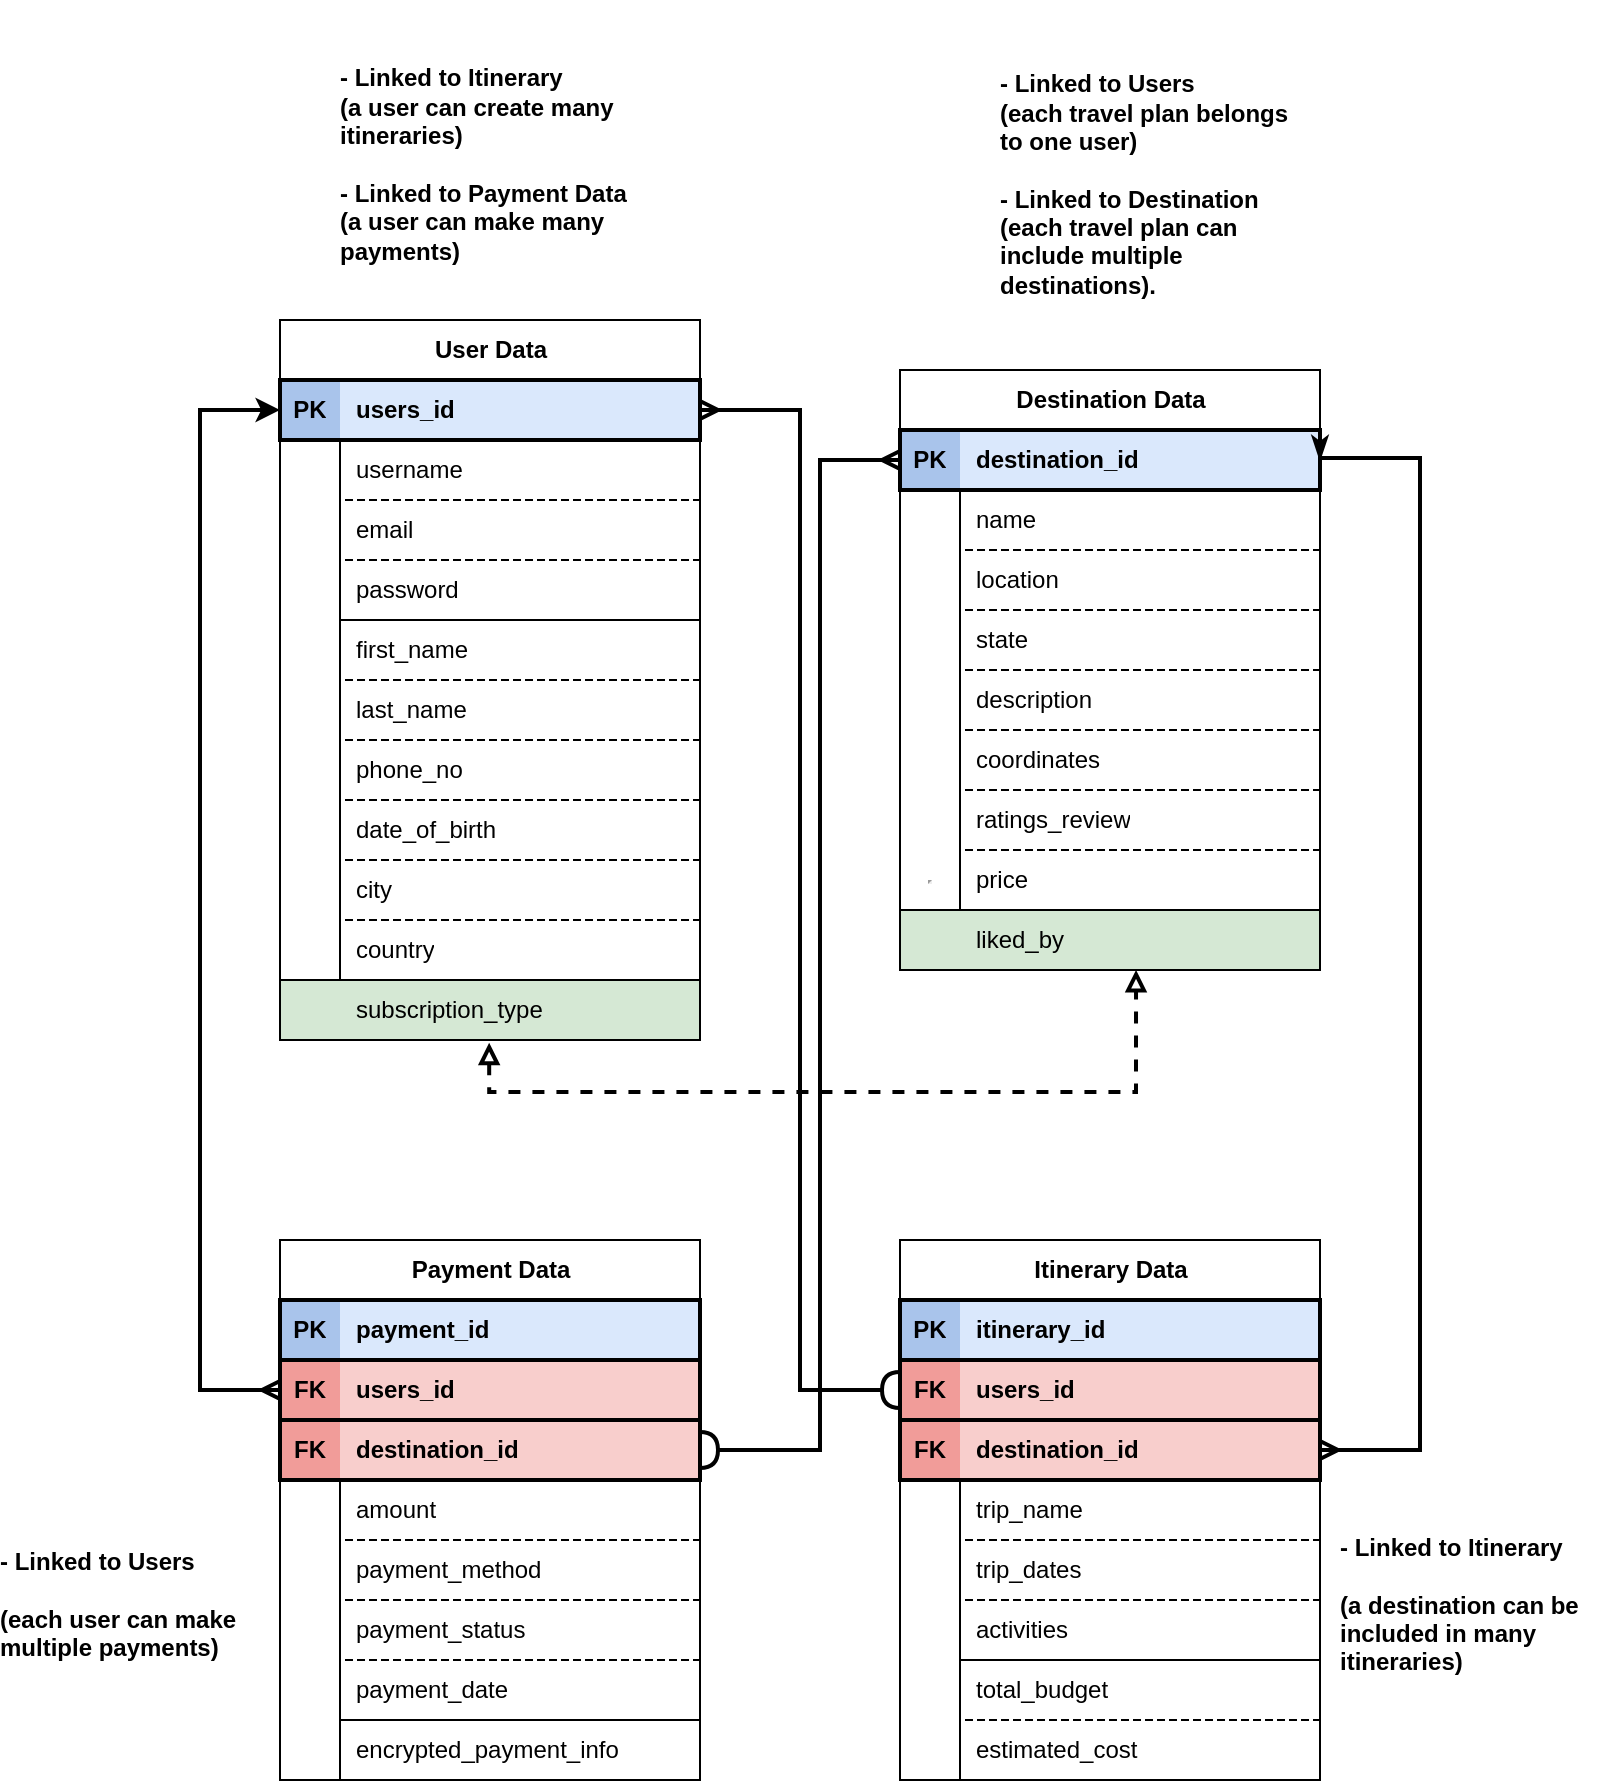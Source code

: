 <mxfile version="24.7.17">
  <diagram id="eVboDeVbvbOf3NUNw_bD" name="Page-1">
    <mxGraphModel dx="2585" dy="1225" grid="1" gridSize="10" guides="1" tooltips="1" connect="1" arrows="1" fold="1" page="1" pageScale="1" pageWidth="850" pageHeight="1100" math="0" shadow="0">
      <root>
        <mxCell id="0" />
        <mxCell id="1" parent="0" />
        <mxCell id="T7HbSHbdoNsgTyJeluN7-26" value="User Data" style="shape=table;startSize=30;container=1;collapsible=1;childLayout=tableLayout;fixedRows=1;rowLines=0;fontStyle=1;align=center;resizeLast=1;html=1;swimlaneFillColor=#FFFFFF;" parent="1" vertex="1">
          <mxGeometry x="-680" y="220" width="210" height="360" as="geometry">
            <mxRectangle x="-710" y="415" width="90" height="30" as="alternateBounds" />
          </mxGeometry>
        </mxCell>
        <mxCell id="T7HbSHbdoNsgTyJeluN7-115" value="" style="shape=tableRow;horizontal=0;startSize=0;swimlaneHead=0;swimlaneBody=0;fillColor=none;collapsible=0;dropTarget=0;points=[[0,0.5],[1,0.5]];portConstraint=eastwest;top=0;left=0;right=0;bottom=0;" parent="T7HbSHbdoNsgTyJeluN7-26" vertex="1">
          <mxGeometry y="30" width="210" height="30" as="geometry" />
        </mxCell>
        <mxCell id="T7HbSHbdoNsgTyJeluN7-116" value="PK" style="shape=partialRectangle;connectable=0;fillColor=#A9C4EB;top=1;left=1;bottom=1;right=0;fontStyle=1;overflow=hidden;whiteSpace=wrap;html=1;strokeColor=#000000;strokeWidth=2;" parent="T7HbSHbdoNsgTyJeluN7-115" vertex="1">
          <mxGeometry width="30" height="30" as="geometry">
            <mxRectangle width="30" height="30" as="alternateBounds" />
          </mxGeometry>
        </mxCell>
        <mxCell id="T7HbSHbdoNsgTyJeluN7-117" value="users_id" style="shape=partialRectangle;connectable=0;fillColor=#dae8fc;top=1;left=0;bottom=1;right=1;align=left;spacingLeft=6;fontStyle=1;overflow=hidden;whiteSpace=wrap;html=1;strokeColor=#000000;strokeWidth=2;" parent="T7HbSHbdoNsgTyJeluN7-115" vertex="1">
          <mxGeometry x="30" width="180" height="30" as="geometry">
            <mxRectangle width="180" height="30" as="alternateBounds" />
          </mxGeometry>
        </mxCell>
        <mxCell id="T7HbSHbdoNsgTyJeluN7-30" value="" style="shape=tableRow;horizontal=0;startSize=0;swimlaneHead=0;swimlaneBody=0;fillColor=none;collapsible=0;dropTarget=0;points=[[0,0.5],[1,0.5]];portConstraint=eastwest;top=0;left=0;right=0;bottom=0;" parent="T7HbSHbdoNsgTyJeluN7-26" vertex="1">
          <mxGeometry y="60" width="210" height="30" as="geometry" />
        </mxCell>
        <mxCell id="T7HbSHbdoNsgTyJeluN7-31" value="" style="shape=partialRectangle;connectable=0;fillColor=none;top=0;left=0;bottom=0;right=0;editable=1;overflow=hidden;whiteSpace=wrap;html=1;" parent="T7HbSHbdoNsgTyJeluN7-30" vertex="1">
          <mxGeometry width="30" height="30" as="geometry">
            <mxRectangle width="30" height="30" as="alternateBounds" />
          </mxGeometry>
        </mxCell>
        <mxCell id="T7HbSHbdoNsgTyJeluN7-32" value="username" style="shape=partialRectangle;connectable=0;fillColor=none;top=0;left=0;bottom=1;right=0;align=left;spacingLeft=6;overflow=hidden;whiteSpace=wrap;html=1;flipH=0;dashed=1;" parent="T7HbSHbdoNsgTyJeluN7-30" vertex="1">
          <mxGeometry x="30" width="180" height="30" as="geometry">
            <mxRectangle width="180" height="30" as="alternateBounds" />
          </mxGeometry>
        </mxCell>
        <mxCell id="T7HbSHbdoNsgTyJeluN7-33" value="" style="shape=tableRow;horizontal=0;startSize=0;swimlaneHead=0;swimlaneBody=0;fillColor=none;collapsible=0;dropTarget=0;points=[[0,0.5],[1,0.5]];portConstraint=eastwest;top=0;left=0;right=0;bottom=0;" parent="T7HbSHbdoNsgTyJeluN7-26" vertex="1">
          <mxGeometry y="90" width="210" height="30" as="geometry" />
        </mxCell>
        <mxCell id="T7HbSHbdoNsgTyJeluN7-34" value="" style="shape=partialRectangle;connectable=0;fillColor=none;top=0;left=0;bottom=0;right=0;editable=1;overflow=hidden;whiteSpace=wrap;html=1;" parent="T7HbSHbdoNsgTyJeluN7-33" vertex="1">
          <mxGeometry width="30" height="30" as="geometry">
            <mxRectangle width="30" height="30" as="alternateBounds" />
          </mxGeometry>
        </mxCell>
        <mxCell id="T7HbSHbdoNsgTyJeluN7-35" value="email" style="shape=partialRectangle;connectable=0;fillColor=none;top=0;left=0;bottom=1;right=0;align=left;spacingLeft=6;overflow=hidden;whiteSpace=wrap;html=1;dashed=1;" parent="T7HbSHbdoNsgTyJeluN7-33" vertex="1">
          <mxGeometry x="30" width="180" height="30" as="geometry">
            <mxRectangle width="180" height="30" as="alternateBounds" />
          </mxGeometry>
        </mxCell>
        <mxCell id="T7HbSHbdoNsgTyJeluN7-36" value="" style="shape=tableRow;horizontal=0;startSize=0;swimlaneHead=0;swimlaneBody=0;fillColor=none;collapsible=0;dropTarget=0;points=[[0,0.5],[1,0.5]];portConstraint=eastwest;top=0;left=0;right=0;bottom=0;" parent="T7HbSHbdoNsgTyJeluN7-26" vertex="1">
          <mxGeometry y="120" width="210" height="30" as="geometry" />
        </mxCell>
        <mxCell id="T7HbSHbdoNsgTyJeluN7-37" value="" style="shape=partialRectangle;connectable=0;fillColor=none;top=0;left=0;bottom=0;right=0;editable=1;overflow=hidden;whiteSpace=wrap;html=1;" parent="T7HbSHbdoNsgTyJeluN7-36" vertex="1">
          <mxGeometry width="30" height="30" as="geometry">
            <mxRectangle width="30" height="30" as="alternateBounds" />
          </mxGeometry>
        </mxCell>
        <mxCell id="T7HbSHbdoNsgTyJeluN7-38" value="password" style="shape=partialRectangle;connectable=0;fillColor=none;top=0;left=0;bottom=1;right=0;align=left;spacingLeft=6;overflow=hidden;whiteSpace=wrap;html=1;" parent="T7HbSHbdoNsgTyJeluN7-36" vertex="1">
          <mxGeometry x="30" width="180" height="30" as="geometry">
            <mxRectangle width="180" height="30" as="alternateBounds" />
          </mxGeometry>
        </mxCell>
        <mxCell id="T7HbSHbdoNsgTyJeluN7-41" value="" style="shape=tableRow;horizontal=0;startSize=0;swimlaneHead=0;swimlaneBody=0;fillColor=none;collapsible=0;dropTarget=0;points=[[0,0.5],[1,0.5]];portConstraint=eastwest;top=0;left=0;right=0;bottom=0;" parent="T7HbSHbdoNsgTyJeluN7-26" vertex="1">
          <mxGeometry y="150" width="210" height="30" as="geometry" />
        </mxCell>
        <mxCell id="T7HbSHbdoNsgTyJeluN7-42" value="" style="shape=partialRectangle;connectable=0;fillColor=none;top=0;left=0;bottom=0;right=0;editable=1;overflow=hidden;whiteSpace=wrap;html=1;" parent="T7HbSHbdoNsgTyJeluN7-41" vertex="1">
          <mxGeometry width="30" height="30" as="geometry">
            <mxRectangle width="30" height="30" as="alternateBounds" />
          </mxGeometry>
        </mxCell>
        <mxCell id="T7HbSHbdoNsgTyJeluN7-43" value="first_name" style="shape=partialRectangle;connectable=0;fillColor=none;top=0;left=0;bottom=1;right=0;align=left;spacingLeft=6;overflow=hidden;whiteSpace=wrap;html=1;flipH=0;dashed=1;" parent="T7HbSHbdoNsgTyJeluN7-41" vertex="1">
          <mxGeometry x="30" width="180" height="30" as="geometry">
            <mxRectangle width="180" height="30" as="alternateBounds" />
          </mxGeometry>
        </mxCell>
        <mxCell id="T7HbSHbdoNsgTyJeluN7-166" style="shape=tableRow;horizontal=0;startSize=0;swimlaneHead=0;swimlaneBody=0;fillColor=none;collapsible=0;dropTarget=0;points=[[0,0.5],[1,0.5]];portConstraint=eastwest;top=0;left=0;right=0;bottom=0;" parent="T7HbSHbdoNsgTyJeluN7-26" vertex="1">
          <mxGeometry y="180" width="210" height="30" as="geometry" />
        </mxCell>
        <mxCell id="T7HbSHbdoNsgTyJeluN7-167" style="shape=partialRectangle;connectable=0;fillColor=none;top=0;left=0;bottom=0;right=0;editable=1;overflow=hidden;whiteSpace=wrap;html=1;" parent="T7HbSHbdoNsgTyJeluN7-166" vertex="1">
          <mxGeometry width="30" height="30" as="geometry">
            <mxRectangle width="30" height="30" as="alternateBounds" />
          </mxGeometry>
        </mxCell>
        <mxCell id="T7HbSHbdoNsgTyJeluN7-168" value="last_name" style="shape=partialRectangle;connectable=0;fillColor=none;top=0;left=0;bottom=1;right=0;align=left;spacingLeft=6;overflow=hidden;whiteSpace=wrap;html=1;dashed=1;" parent="T7HbSHbdoNsgTyJeluN7-166" vertex="1">
          <mxGeometry x="30" width="180" height="30" as="geometry">
            <mxRectangle width="180" height="30" as="alternateBounds" />
          </mxGeometry>
        </mxCell>
        <mxCell id="T7HbSHbdoNsgTyJeluN7-44" value="" style="shape=tableRow;horizontal=0;startSize=0;swimlaneHead=0;swimlaneBody=0;fillColor=none;collapsible=0;dropTarget=0;points=[[0,0.5],[1,0.5]];portConstraint=eastwest;top=0;left=0;right=0;bottom=0;" parent="T7HbSHbdoNsgTyJeluN7-26" vertex="1">
          <mxGeometry y="210" width="210" height="30" as="geometry" />
        </mxCell>
        <mxCell id="T7HbSHbdoNsgTyJeluN7-45" value="" style="shape=partialRectangle;connectable=0;fillColor=none;top=0;left=0;bottom=0;right=0;editable=1;overflow=hidden;whiteSpace=wrap;html=1;" parent="T7HbSHbdoNsgTyJeluN7-44" vertex="1">
          <mxGeometry width="30" height="30" as="geometry">
            <mxRectangle width="30" height="30" as="alternateBounds" />
          </mxGeometry>
        </mxCell>
        <mxCell id="T7HbSHbdoNsgTyJeluN7-46" value="phone_no" style="shape=partialRectangle;connectable=0;fillColor=none;top=0;left=0;bottom=1;right=0;align=left;spacingLeft=6;overflow=hidden;whiteSpace=wrap;html=1;dashed=1;" parent="T7HbSHbdoNsgTyJeluN7-44" vertex="1">
          <mxGeometry x="30" width="180" height="30" as="geometry">
            <mxRectangle width="180" height="30" as="alternateBounds" />
          </mxGeometry>
        </mxCell>
        <mxCell id="T7HbSHbdoNsgTyJeluN7-47" value="" style="shape=tableRow;horizontal=0;startSize=0;swimlaneHead=0;swimlaneBody=0;fillColor=none;collapsible=0;dropTarget=0;points=[[0,0.5],[1,0.5]];portConstraint=eastwest;top=0;left=0;right=0;bottom=0;" parent="T7HbSHbdoNsgTyJeluN7-26" vertex="1">
          <mxGeometry y="240" width="210" height="30" as="geometry" />
        </mxCell>
        <mxCell id="T7HbSHbdoNsgTyJeluN7-48" value="" style="shape=partialRectangle;connectable=0;fillColor=none;top=0;left=0;bottom=0;right=0;editable=1;overflow=hidden;whiteSpace=wrap;html=1;" parent="T7HbSHbdoNsgTyJeluN7-47" vertex="1">
          <mxGeometry width="30" height="30" as="geometry">
            <mxRectangle width="30" height="30" as="alternateBounds" />
          </mxGeometry>
        </mxCell>
        <mxCell id="T7HbSHbdoNsgTyJeluN7-49" value="date_of_birth" style="shape=partialRectangle;connectable=0;fillColor=none;top=0;left=0;bottom=1;right=0;align=left;spacingLeft=6;overflow=hidden;whiteSpace=wrap;html=1;dashed=1;" parent="T7HbSHbdoNsgTyJeluN7-47" vertex="1">
          <mxGeometry x="30" width="180" height="30" as="geometry">
            <mxRectangle width="180" height="30" as="alternateBounds" />
          </mxGeometry>
        </mxCell>
        <mxCell id="T7HbSHbdoNsgTyJeluN7-50" value="" style="shape=tableRow;horizontal=0;startSize=0;swimlaneHead=0;swimlaneBody=0;fillColor=none;collapsible=0;dropTarget=0;points=[[0,0.5],[1,0.5]];portConstraint=eastwest;top=0;left=0;right=0;bottom=0;" parent="T7HbSHbdoNsgTyJeluN7-26" vertex="1">
          <mxGeometry y="270" width="210" height="30" as="geometry" />
        </mxCell>
        <mxCell id="T7HbSHbdoNsgTyJeluN7-51" value="" style="shape=partialRectangle;connectable=0;fillColor=none;top=0;left=0;bottom=0;right=0;editable=1;overflow=hidden;whiteSpace=wrap;html=1;" parent="T7HbSHbdoNsgTyJeluN7-50" vertex="1">
          <mxGeometry width="30" height="30" as="geometry">
            <mxRectangle width="30" height="30" as="alternateBounds" />
          </mxGeometry>
        </mxCell>
        <mxCell id="T7HbSHbdoNsgTyJeluN7-52" value="city" style="shape=partialRectangle;connectable=0;fillColor=none;top=0;left=0;bottom=1;right=0;align=left;spacingLeft=6;overflow=hidden;whiteSpace=wrap;html=1;dashed=1;" parent="T7HbSHbdoNsgTyJeluN7-50" vertex="1">
          <mxGeometry x="30" width="180" height="30" as="geometry">
            <mxRectangle width="180" height="30" as="alternateBounds" />
          </mxGeometry>
        </mxCell>
        <mxCell id="T7HbSHbdoNsgTyJeluN7-81" value="" style="shape=tableRow;horizontal=0;startSize=0;swimlaneHead=0;swimlaneBody=0;fillColor=none;collapsible=0;dropTarget=0;points=[[0,0.5],[1,0.5]];portConstraint=eastwest;top=0;left=0;right=0;bottom=0;" parent="T7HbSHbdoNsgTyJeluN7-26" vertex="1">
          <mxGeometry y="300" width="210" height="30" as="geometry" />
        </mxCell>
        <mxCell id="T7HbSHbdoNsgTyJeluN7-82" value="" style="shape=partialRectangle;connectable=0;fillColor=none;top=0;left=0;bottom=0;right=0;editable=1;overflow=hidden;whiteSpace=wrap;html=1;" parent="T7HbSHbdoNsgTyJeluN7-81" vertex="1">
          <mxGeometry width="30" height="30" as="geometry">
            <mxRectangle width="30" height="30" as="alternateBounds" />
          </mxGeometry>
        </mxCell>
        <mxCell id="T7HbSHbdoNsgTyJeluN7-83" value="country" style="shape=partialRectangle;connectable=0;fillColor=none;top=0;left=0;bottom=1;right=0;align=left;spacingLeft=6;overflow=hidden;whiteSpace=wrap;html=1;" parent="T7HbSHbdoNsgTyJeluN7-81" vertex="1">
          <mxGeometry x="30" width="180" height="30" as="geometry">
            <mxRectangle width="180" height="30" as="alternateBounds" />
          </mxGeometry>
        </mxCell>
        <mxCell id="T7HbSHbdoNsgTyJeluN7-154" value="" style="shape=tableRow;horizontal=0;startSize=0;swimlaneHead=0;swimlaneBody=0;fillColor=none;collapsible=0;dropTarget=0;points=[[0,0.5],[1,0.5]];portConstraint=eastwest;top=0;left=0;right=0;bottom=0;" parent="T7HbSHbdoNsgTyJeluN7-26" vertex="1">
          <mxGeometry y="330" width="210" height="30" as="geometry" />
        </mxCell>
        <mxCell id="T7HbSHbdoNsgTyJeluN7-155" value="" style="shape=partialRectangle;connectable=0;fillColor=#d5e8d4;top=1;left=1;bottom=1;right=0;editable=1;overflow=hidden;whiteSpace=wrap;html=1;strokeColor=#000000;" parent="T7HbSHbdoNsgTyJeluN7-154" vertex="1">
          <mxGeometry width="30" height="30" as="geometry">
            <mxRectangle width="30" height="30" as="alternateBounds" />
          </mxGeometry>
        </mxCell>
        <mxCell id="T7HbSHbdoNsgTyJeluN7-156" value="subscription_type" style="shape=partialRectangle;connectable=0;fillColor=#d5e8d4;top=1;left=0;bottom=1;right=1;align=left;spacingLeft=6;overflow=hidden;whiteSpace=wrap;html=1;strokeColor=#000000;" parent="T7HbSHbdoNsgTyJeluN7-154" vertex="1">
          <mxGeometry x="30" width="180" height="30" as="geometry">
            <mxRectangle width="180" height="30" as="alternateBounds" />
          </mxGeometry>
        </mxCell>
        <mxCell id="T7HbSHbdoNsgTyJeluN7-84" value="Destination Data" style="shape=table;startSize=30;container=1;collapsible=1;childLayout=tableLayout;fixedRows=1;rowLines=0;fontStyle=1;align=center;resizeLast=1;html=1;resizeWidth=0;resizeHeight=0;swimlaneLine=1;" parent="1" vertex="1">
          <mxGeometry x="-370" y="245" width="210" height="300" as="geometry">
            <mxRectangle x="-320" y="90" width="130" height="30" as="alternateBounds" />
          </mxGeometry>
        </mxCell>
        <mxCell id="T7HbSHbdoNsgTyJeluN7-85" value="" style="shape=tableRow;horizontal=0;startSize=0;swimlaneHead=0;swimlaneBody=0;fillColor=#dae8fc;collapsible=0;dropTarget=0;points=[[0,0.5],[1,0.5]];portConstraint=eastwest;top=0;left=0;right=0;bottom=0;strokeColor=#000000;strokeWidth=1;" parent="T7HbSHbdoNsgTyJeluN7-84" vertex="1">
          <mxGeometry y="30" width="210" height="30" as="geometry" />
        </mxCell>
        <mxCell id="T7HbSHbdoNsgTyJeluN7-86" value="PK" style="shape=partialRectangle;connectable=0;fillColor=#A9C4EB;top=1;left=1;bottom=1;right=0;fontStyle=1;overflow=hidden;whiteSpace=wrap;html=1;strokeColor=#000000;strokeWidth=2;" parent="T7HbSHbdoNsgTyJeluN7-85" vertex="1">
          <mxGeometry width="30" height="30" as="geometry">
            <mxRectangle width="30" height="30" as="alternateBounds" />
          </mxGeometry>
        </mxCell>
        <mxCell id="T7HbSHbdoNsgTyJeluN7-87" value="destination_id" style="shape=partialRectangle;connectable=0;fillColor=#dae8fc;top=1;left=0;bottom=1;right=1;align=left;spacingLeft=6;fontStyle=1;overflow=hidden;whiteSpace=wrap;html=1;strokeColor=#000000;strokeWidth=2;" parent="T7HbSHbdoNsgTyJeluN7-85" vertex="1">
          <mxGeometry x="30" width="180" height="30" as="geometry">
            <mxRectangle width="180" height="30" as="alternateBounds" />
          </mxGeometry>
        </mxCell>
        <mxCell id="T7HbSHbdoNsgTyJeluN7-91" value="" style="shape=tableRow;horizontal=0;startSize=0;swimlaneHead=0;swimlaneBody=0;fillColor=none;collapsible=0;dropTarget=0;points=[[0,0.5],[1,0.5]];portConstraint=eastwest;top=0;left=0;right=0;bottom=0;" parent="T7HbSHbdoNsgTyJeluN7-84" vertex="1">
          <mxGeometry y="60" width="210" height="30" as="geometry" />
        </mxCell>
        <mxCell id="T7HbSHbdoNsgTyJeluN7-92" value="" style="shape=partialRectangle;connectable=0;fillColor=none;top=0;left=0;bottom=0;right=0;editable=1;overflow=hidden;whiteSpace=wrap;html=1;" parent="T7HbSHbdoNsgTyJeluN7-91" vertex="1">
          <mxGeometry width="30" height="30" as="geometry">
            <mxRectangle width="30" height="30" as="alternateBounds" />
          </mxGeometry>
        </mxCell>
        <mxCell id="T7HbSHbdoNsgTyJeluN7-93" value="name" style="shape=partialRectangle;connectable=0;fillColor=none;top=0;left=0;bottom=1;right=0;align=left;spacingLeft=6;overflow=hidden;whiteSpace=wrap;html=1;dashed=1;" parent="T7HbSHbdoNsgTyJeluN7-91" vertex="1">
          <mxGeometry x="30" width="180" height="30" as="geometry">
            <mxRectangle width="180" height="30" as="alternateBounds" />
          </mxGeometry>
        </mxCell>
        <mxCell id="T7HbSHbdoNsgTyJeluN7-94" value="" style="shape=tableRow;horizontal=0;startSize=0;swimlaneHead=0;swimlaneBody=0;fillColor=none;collapsible=0;dropTarget=0;points=[[0,0.5],[1,0.5]];portConstraint=eastwest;top=0;left=0;right=0;bottom=0;" parent="T7HbSHbdoNsgTyJeluN7-84" vertex="1">
          <mxGeometry y="90" width="210" height="30" as="geometry" />
        </mxCell>
        <mxCell id="T7HbSHbdoNsgTyJeluN7-95" value="" style="shape=partialRectangle;connectable=0;fillColor=none;top=0;left=0;bottom=0;right=0;editable=1;overflow=hidden;whiteSpace=wrap;html=1;" parent="T7HbSHbdoNsgTyJeluN7-94" vertex="1">
          <mxGeometry width="30" height="30" as="geometry">
            <mxRectangle width="30" height="30" as="alternateBounds" />
          </mxGeometry>
        </mxCell>
        <mxCell id="T7HbSHbdoNsgTyJeluN7-96" value="location" style="shape=partialRectangle;connectable=0;fillColor=none;top=0;left=0;bottom=1;right=0;align=left;spacingLeft=6;overflow=hidden;whiteSpace=wrap;html=1;dashed=1;" parent="T7HbSHbdoNsgTyJeluN7-94" vertex="1">
          <mxGeometry x="30" width="180" height="30" as="geometry">
            <mxRectangle width="180" height="30" as="alternateBounds" />
          </mxGeometry>
        </mxCell>
        <mxCell id="T7HbSHbdoNsgTyJeluN7-97" value="" style="shape=tableRow;horizontal=0;startSize=0;swimlaneHead=0;swimlaneBody=0;fillColor=none;collapsible=0;dropTarget=0;points=[[0,0.5],[1,0.5]];portConstraint=eastwest;top=0;left=0;right=0;bottom=0;" parent="T7HbSHbdoNsgTyJeluN7-84" vertex="1">
          <mxGeometry y="120" width="210" height="30" as="geometry" />
        </mxCell>
        <mxCell id="T7HbSHbdoNsgTyJeluN7-98" value="" style="shape=partialRectangle;connectable=0;fillColor=none;top=0;left=0;bottom=0;right=0;editable=1;overflow=hidden;whiteSpace=wrap;html=1;" parent="T7HbSHbdoNsgTyJeluN7-97" vertex="1">
          <mxGeometry width="30" height="30" as="geometry">
            <mxRectangle width="30" height="30" as="alternateBounds" />
          </mxGeometry>
        </mxCell>
        <mxCell id="T7HbSHbdoNsgTyJeluN7-99" value="state&amp;nbsp;" style="shape=partialRectangle;connectable=0;fillColor=none;top=0;left=0;bottom=1;right=0;align=left;spacingLeft=6;overflow=hidden;whiteSpace=wrap;html=1;flipH=0;dashed=1;" parent="T7HbSHbdoNsgTyJeluN7-97" vertex="1">
          <mxGeometry x="30" width="180" height="30" as="geometry">
            <mxRectangle width="180" height="30" as="alternateBounds" />
          </mxGeometry>
        </mxCell>
        <mxCell id="T7HbSHbdoNsgTyJeluN7-100" value="" style="shape=tableRow;horizontal=0;startSize=0;swimlaneHead=0;swimlaneBody=0;fillColor=none;collapsible=0;dropTarget=0;points=[[0,0.5],[1,0.5]];portConstraint=eastwest;top=0;left=0;right=0;bottom=0;" parent="T7HbSHbdoNsgTyJeluN7-84" vertex="1">
          <mxGeometry y="150" width="210" height="30" as="geometry" />
        </mxCell>
        <mxCell id="T7HbSHbdoNsgTyJeluN7-101" value="" style="shape=partialRectangle;connectable=0;fillColor=none;top=0;left=0;bottom=0;right=0;editable=1;overflow=hidden;whiteSpace=wrap;html=1;" parent="T7HbSHbdoNsgTyJeluN7-100" vertex="1">
          <mxGeometry width="30" height="30" as="geometry">
            <mxRectangle width="30" height="30" as="alternateBounds" />
          </mxGeometry>
        </mxCell>
        <mxCell id="T7HbSHbdoNsgTyJeluN7-102" value="description" style="shape=partialRectangle;connectable=0;fillColor=none;top=0;left=0;bottom=1;right=0;align=left;spacingLeft=6;overflow=hidden;whiteSpace=wrap;html=1;dashed=1;" parent="T7HbSHbdoNsgTyJeluN7-100" vertex="1">
          <mxGeometry x="30" width="180" height="30" as="geometry">
            <mxRectangle width="180" height="30" as="alternateBounds" />
          </mxGeometry>
        </mxCell>
        <mxCell id="T7HbSHbdoNsgTyJeluN7-103" value="" style="shape=tableRow;horizontal=0;startSize=0;swimlaneHead=0;swimlaneBody=0;fillColor=none;collapsible=0;dropTarget=0;points=[[0,0.5],[1,0.5]];portConstraint=eastwest;top=0;left=0;right=0;bottom=0;" parent="T7HbSHbdoNsgTyJeluN7-84" vertex="1">
          <mxGeometry y="180" width="210" height="30" as="geometry" />
        </mxCell>
        <mxCell id="T7HbSHbdoNsgTyJeluN7-104" value="" style="shape=partialRectangle;connectable=0;fillColor=none;top=0;left=0;bottom=0;right=0;editable=1;overflow=hidden;whiteSpace=wrap;html=1;" parent="T7HbSHbdoNsgTyJeluN7-103" vertex="1">
          <mxGeometry width="30" height="30" as="geometry">
            <mxRectangle width="30" height="30" as="alternateBounds" />
          </mxGeometry>
        </mxCell>
        <mxCell id="T7HbSHbdoNsgTyJeluN7-105" value="coordinates" style="shape=partialRectangle;connectable=0;fillColor=none;top=0;left=0;bottom=1;right=0;align=left;spacingLeft=6;overflow=hidden;whiteSpace=wrap;html=1;dashed=1;" parent="T7HbSHbdoNsgTyJeluN7-103" vertex="1">
          <mxGeometry x="30" width="180" height="30" as="geometry">
            <mxRectangle width="180" height="30" as="alternateBounds" />
          </mxGeometry>
        </mxCell>
        <mxCell id="T7HbSHbdoNsgTyJeluN7-106" value="" style="shape=tableRow;horizontal=0;startSize=0;swimlaneHead=0;swimlaneBody=0;fillColor=none;collapsible=0;dropTarget=0;points=[[0,0.5],[1,0.5]];portConstraint=eastwest;top=0;left=0;right=0;bottom=0;" parent="T7HbSHbdoNsgTyJeluN7-84" vertex="1">
          <mxGeometry y="210" width="210" height="30" as="geometry" />
        </mxCell>
        <mxCell id="T7HbSHbdoNsgTyJeluN7-107" value="" style="shape=partialRectangle;connectable=0;fillColor=none;top=0;left=0;bottom=0;right=0;editable=1;overflow=hidden;whiteSpace=wrap;html=1;" parent="T7HbSHbdoNsgTyJeluN7-106" vertex="1">
          <mxGeometry width="30" height="30" as="geometry">
            <mxRectangle width="30" height="30" as="alternateBounds" />
          </mxGeometry>
        </mxCell>
        <mxCell id="T7HbSHbdoNsgTyJeluN7-108" value="ratings_review" style="shape=partialRectangle;connectable=0;fillColor=none;top=0;left=0;bottom=1;right=0;align=left;spacingLeft=6;overflow=hidden;whiteSpace=wrap;html=1;dashed=1;" parent="T7HbSHbdoNsgTyJeluN7-106" vertex="1">
          <mxGeometry x="30" width="180" height="30" as="geometry">
            <mxRectangle width="180" height="30" as="alternateBounds" />
          </mxGeometry>
        </mxCell>
        <mxCell id="T7HbSHbdoNsgTyJeluN7-172" style="shape=tableRow;horizontal=0;startSize=0;swimlaneHead=0;swimlaneBody=0;fillColor=none;collapsible=0;dropTarget=0;points=[[0,0.5],[1,0.5]];portConstraint=eastwest;top=0;left=0;right=0;bottom=0;" parent="T7HbSHbdoNsgTyJeluN7-84" vertex="1">
          <mxGeometry y="240" width="210" height="30" as="geometry" />
        </mxCell>
        <mxCell id="T7HbSHbdoNsgTyJeluN7-173" value="&lt;hr&gt;" style="shape=partialRectangle;connectable=0;fillColor=none;top=0;left=0;bottom=0;right=0;editable=1;overflow=hidden;whiteSpace=wrap;html=1;dashed=1;" parent="T7HbSHbdoNsgTyJeluN7-172" vertex="1">
          <mxGeometry width="30" height="30" as="geometry">
            <mxRectangle width="30" height="30" as="alternateBounds" />
          </mxGeometry>
        </mxCell>
        <mxCell id="T7HbSHbdoNsgTyJeluN7-174" value="price" style="shape=partialRectangle;connectable=0;fillColor=none;top=0;left=0;bottom=1;right=0;align=left;spacingLeft=6;overflow=hidden;whiteSpace=wrap;html=1;" parent="T7HbSHbdoNsgTyJeluN7-172" vertex="1">
          <mxGeometry x="30" width="180" height="30" as="geometry">
            <mxRectangle width="180" height="30" as="alternateBounds" />
          </mxGeometry>
        </mxCell>
        <mxCell id="T7HbSHbdoNsgTyJeluN7-109" value="" style="shape=tableRow;horizontal=0;startSize=0;swimlaneHead=0;swimlaneBody=0;fillColor=none;collapsible=0;dropTarget=0;points=[[0,0.5],[1,0.5]];portConstraint=eastwest;top=0;left=0;right=0;bottom=0;" parent="T7HbSHbdoNsgTyJeluN7-84" vertex="1">
          <mxGeometry y="270" width="210" height="30" as="geometry" />
        </mxCell>
        <mxCell id="T7HbSHbdoNsgTyJeluN7-110" value="" style="shape=partialRectangle;connectable=0;fillColor=#d5e8d4;top=1;left=1;bottom=1;right=0;editable=1;overflow=hidden;whiteSpace=wrap;html=1;strokeColor=#000000;" parent="T7HbSHbdoNsgTyJeluN7-109" vertex="1">
          <mxGeometry width="30" height="30" as="geometry">
            <mxRectangle width="30" height="30" as="alternateBounds" />
          </mxGeometry>
        </mxCell>
        <mxCell id="T7HbSHbdoNsgTyJeluN7-111" value="liked_by" style="shape=partialRectangle;connectable=0;fillColor=#d5e8d4;top=1;left=0;bottom=1;right=1;align=left;spacingLeft=6;overflow=hidden;whiteSpace=wrap;html=1;shadow=0;strokeColor=#000000;" parent="T7HbSHbdoNsgTyJeluN7-109" vertex="1">
          <mxGeometry x="30" width="180" height="30" as="geometry">
            <mxRectangle width="180" height="30" as="alternateBounds" />
          </mxGeometry>
        </mxCell>
        <mxCell id="T7HbSHbdoNsgTyJeluN7-175" value="Payment Data" style="shape=table;startSize=30;container=1;collapsible=1;childLayout=tableLayout;fixedRows=1;rowLines=0;fontStyle=1;align=center;resizeLast=1;html=1;" parent="1" vertex="1">
          <mxGeometry x="-680" y="680" width="210" height="270" as="geometry">
            <mxRectangle x="-770" y="340" width="120" height="30" as="alternateBounds" />
          </mxGeometry>
        </mxCell>
        <mxCell id="T7HbSHbdoNsgTyJeluN7-176" value="" style="shape=tableRow;horizontal=0;startSize=0;swimlaneHead=0;swimlaneBody=0;fillColor=none;collapsible=0;dropTarget=0;points=[[0,0.5],[1,0.5]];portConstraint=eastwest;top=0;left=0;right=0;bottom=0;swimlaneLine=0;" parent="T7HbSHbdoNsgTyJeluN7-175" vertex="1">
          <mxGeometry y="30" width="210" height="30" as="geometry" />
        </mxCell>
        <mxCell id="T7HbSHbdoNsgTyJeluN7-177" value="PK" style="shape=partialRectangle;connectable=0;fillColor=#A9C4EB;top=1;left=1;bottom=1;right=0;fontStyle=1;overflow=hidden;whiteSpace=wrap;html=1;strokeColor=#000000;gradientDirection=radial;strokeWidth=2;" parent="T7HbSHbdoNsgTyJeluN7-176" vertex="1">
          <mxGeometry width="30" height="30" as="geometry">
            <mxRectangle width="30" height="30" as="alternateBounds" />
          </mxGeometry>
        </mxCell>
        <mxCell id="T7HbSHbdoNsgTyJeluN7-178" value="payment_id" style="shape=partialRectangle;connectable=0;fillColor=#dae8fc;top=1;left=0;bottom=1;right=1;align=left;spacingLeft=6;fontStyle=1;overflow=hidden;whiteSpace=wrap;html=1;strokeWidth=2;strokeColor=#000000;" parent="T7HbSHbdoNsgTyJeluN7-176" vertex="1">
          <mxGeometry x="30" width="180" height="30" as="geometry">
            <mxRectangle width="180" height="30" as="alternateBounds" />
          </mxGeometry>
        </mxCell>
        <mxCell id="T7HbSHbdoNsgTyJeluN7-218" style="shape=tableRow;horizontal=0;startSize=0;swimlaneHead=0;swimlaneBody=0;fillColor=none;collapsible=0;dropTarget=0;points=[[0,0.5],[1,0.5]];portConstraint=eastwest;top=0;left=0;right=0;bottom=1;" parent="T7HbSHbdoNsgTyJeluN7-175" vertex="1">
          <mxGeometry y="60" width="210" height="30" as="geometry" />
        </mxCell>
        <mxCell id="T7HbSHbdoNsgTyJeluN7-219" value="FK" style="shape=partialRectangle;connectable=0;fillColor=#F19C99;top=1;left=1;bottom=1;right=0;fontStyle=1;overflow=hidden;whiteSpace=wrap;html=1;strokeColor=#000000;strokeWidth=2;" parent="T7HbSHbdoNsgTyJeluN7-218" vertex="1">
          <mxGeometry width="30" height="30" as="geometry">
            <mxRectangle width="30" height="30" as="alternateBounds" />
          </mxGeometry>
        </mxCell>
        <mxCell id="T7HbSHbdoNsgTyJeluN7-220" value="users_id" style="shape=partialRectangle;connectable=0;fillColor=#f8cecc;top=1;left=0;bottom=1;right=1;align=left;spacingLeft=6;fontStyle=1;overflow=hidden;whiteSpace=wrap;html=1;strokeColor=#000000;strokeWidth=2;" parent="T7HbSHbdoNsgTyJeluN7-218" vertex="1">
          <mxGeometry x="30" width="180" height="30" as="geometry">
            <mxRectangle width="180" height="30" as="alternateBounds" />
          </mxGeometry>
        </mxCell>
        <mxCell id="T7HbSHbdoNsgTyJeluN7-215" style="shape=tableRow;horizontal=0;startSize=0;swimlaneHead=0;swimlaneBody=0;fillColor=none;collapsible=0;dropTarget=0;points=[[0,0.5],[1,0.5]];portConstraint=eastwest;top=0;left=0;right=0;bottom=1;" parent="T7HbSHbdoNsgTyJeluN7-175" vertex="1">
          <mxGeometry y="90" width="210" height="30" as="geometry" />
        </mxCell>
        <mxCell id="T7HbSHbdoNsgTyJeluN7-216" value="FK" style="shape=partialRectangle;connectable=0;fillColor=#F19C99;top=1;left=1;bottom=1;right=0;fontStyle=1;overflow=hidden;whiteSpace=wrap;html=1;strokeColor=#000000;strokeWidth=2;" parent="T7HbSHbdoNsgTyJeluN7-215" vertex="1">
          <mxGeometry width="30" height="30" as="geometry">
            <mxRectangle width="30" height="30" as="alternateBounds" />
          </mxGeometry>
        </mxCell>
        <mxCell id="T7HbSHbdoNsgTyJeluN7-217" value="destination_id" style="shape=partialRectangle;connectable=0;fillColor=#f8cecc;top=1;left=0;bottom=1;right=1;align=left;spacingLeft=6;fontStyle=1;overflow=hidden;whiteSpace=wrap;html=1;strokeColor=#000000;strokeWidth=2;" parent="T7HbSHbdoNsgTyJeluN7-215" vertex="1">
          <mxGeometry x="30" width="180" height="30" as="geometry">
            <mxRectangle width="180" height="30" as="alternateBounds" />
          </mxGeometry>
        </mxCell>
        <mxCell id="T7HbSHbdoNsgTyJeluN7-179" value="" style="shape=tableRow;horizontal=0;startSize=0;swimlaneHead=0;swimlaneBody=0;fillColor=none;collapsible=0;dropTarget=0;points=[[0,0.5],[1,0.5]];portConstraint=eastwest;top=0;left=0;right=0;bottom=0;" parent="T7HbSHbdoNsgTyJeluN7-175" vertex="1">
          <mxGeometry y="120" width="210" height="30" as="geometry" />
        </mxCell>
        <mxCell id="T7HbSHbdoNsgTyJeluN7-180" value="" style="shape=partialRectangle;connectable=0;fillColor=none;top=0;left=0;bottom=0;right=0;editable=1;overflow=hidden;whiteSpace=wrap;html=1;" parent="T7HbSHbdoNsgTyJeluN7-179" vertex="1">
          <mxGeometry width="30" height="30" as="geometry">
            <mxRectangle width="30" height="30" as="alternateBounds" />
          </mxGeometry>
        </mxCell>
        <mxCell id="T7HbSHbdoNsgTyJeluN7-181" value="amount" style="shape=partialRectangle;connectable=0;fillColor=none;top=0;left=0;bottom=1;right=0;align=left;spacingLeft=6;overflow=hidden;whiteSpace=wrap;html=1;flipH=0;dashed=1;" parent="T7HbSHbdoNsgTyJeluN7-179" vertex="1">
          <mxGeometry x="30" width="180" height="30" as="geometry">
            <mxRectangle width="180" height="30" as="alternateBounds" />
          </mxGeometry>
        </mxCell>
        <mxCell id="T7HbSHbdoNsgTyJeluN7-182" value="" style="shape=tableRow;horizontal=0;startSize=0;swimlaneHead=0;swimlaneBody=0;fillColor=none;collapsible=0;dropTarget=0;points=[[0,0.5],[1,0.5]];portConstraint=eastwest;top=0;left=0;right=0;bottom=0;" parent="T7HbSHbdoNsgTyJeluN7-175" vertex="1">
          <mxGeometry y="150" width="210" height="30" as="geometry" />
        </mxCell>
        <mxCell id="T7HbSHbdoNsgTyJeluN7-183" value="" style="shape=partialRectangle;connectable=0;fillColor=none;top=0;left=0;bottom=0;right=0;editable=1;overflow=hidden;whiteSpace=wrap;html=1;" parent="T7HbSHbdoNsgTyJeluN7-182" vertex="1">
          <mxGeometry width="30" height="30" as="geometry">
            <mxRectangle width="30" height="30" as="alternateBounds" />
          </mxGeometry>
        </mxCell>
        <mxCell id="T7HbSHbdoNsgTyJeluN7-184" value="payment_method" style="shape=partialRectangle;connectable=0;fillColor=none;top=0;left=0;bottom=1;right=0;align=left;spacingLeft=6;overflow=hidden;whiteSpace=wrap;html=1;dashed=1;" parent="T7HbSHbdoNsgTyJeluN7-182" vertex="1">
          <mxGeometry x="30" width="180" height="30" as="geometry">
            <mxRectangle width="180" height="30" as="alternateBounds" />
          </mxGeometry>
        </mxCell>
        <mxCell id="T7HbSHbdoNsgTyJeluN7-185" value="" style="shape=tableRow;horizontal=0;startSize=0;swimlaneHead=0;swimlaneBody=0;fillColor=none;collapsible=0;dropTarget=0;points=[[0,0.5],[1,0.5]];portConstraint=eastwest;top=0;left=0;right=0;bottom=0;" parent="T7HbSHbdoNsgTyJeluN7-175" vertex="1">
          <mxGeometry y="180" width="210" height="30" as="geometry" />
        </mxCell>
        <mxCell id="T7HbSHbdoNsgTyJeluN7-186" value="" style="shape=partialRectangle;connectable=0;fillColor=none;top=0;left=0;bottom=0;right=0;editable=1;overflow=hidden;whiteSpace=wrap;html=1;" parent="T7HbSHbdoNsgTyJeluN7-185" vertex="1">
          <mxGeometry width="30" height="30" as="geometry">
            <mxRectangle width="30" height="30" as="alternateBounds" />
          </mxGeometry>
        </mxCell>
        <mxCell id="T7HbSHbdoNsgTyJeluN7-187" value="payment_status" style="shape=partialRectangle;connectable=0;fillColor=none;top=0;left=0;bottom=1;right=0;align=left;spacingLeft=6;overflow=hidden;whiteSpace=wrap;html=1;dashed=1;" parent="T7HbSHbdoNsgTyJeluN7-185" vertex="1">
          <mxGeometry x="30" width="180" height="30" as="geometry">
            <mxRectangle width="180" height="30" as="alternateBounds" />
          </mxGeometry>
        </mxCell>
        <mxCell id="T7HbSHbdoNsgTyJeluN7-188" value="" style="shape=tableRow;horizontal=0;startSize=0;swimlaneHead=0;swimlaneBody=0;fillColor=none;collapsible=0;dropTarget=0;points=[[0,0.5],[1,0.5]];portConstraint=eastwest;top=0;left=0;right=0;bottom=0;" parent="T7HbSHbdoNsgTyJeluN7-175" vertex="1">
          <mxGeometry y="210" width="210" height="30" as="geometry" />
        </mxCell>
        <mxCell id="T7HbSHbdoNsgTyJeluN7-189" value="" style="shape=partialRectangle;connectable=0;fillColor=none;top=0;left=0;bottom=0;right=0;editable=1;overflow=hidden;whiteSpace=wrap;html=1;" parent="T7HbSHbdoNsgTyJeluN7-188" vertex="1">
          <mxGeometry width="30" height="30" as="geometry">
            <mxRectangle width="30" height="30" as="alternateBounds" />
          </mxGeometry>
        </mxCell>
        <mxCell id="T7HbSHbdoNsgTyJeluN7-190" value="payment_date" style="shape=partialRectangle;connectable=0;fillColor=none;top=0;left=0;bottom=1;right=0;align=left;spacingLeft=6;overflow=hidden;whiteSpace=wrap;html=1;flipH=0;" parent="T7HbSHbdoNsgTyJeluN7-188" vertex="1">
          <mxGeometry x="30" width="180" height="30" as="geometry">
            <mxRectangle width="180" height="30" as="alternateBounds" />
          </mxGeometry>
        </mxCell>
        <mxCell id="T7HbSHbdoNsgTyJeluN7-191" style="shape=tableRow;horizontal=0;startSize=0;swimlaneHead=0;swimlaneBody=0;fillColor=none;collapsible=0;dropTarget=0;points=[[0,0.5],[1,0.5]];portConstraint=eastwest;top=0;left=0;right=0;bottom=0;" parent="T7HbSHbdoNsgTyJeluN7-175" vertex="1">
          <mxGeometry y="240" width="210" height="30" as="geometry" />
        </mxCell>
        <mxCell id="T7HbSHbdoNsgTyJeluN7-192" style="shape=partialRectangle;connectable=0;fillColor=none;top=0;left=0;bottom=0;right=0;editable=1;overflow=hidden;whiteSpace=wrap;html=1;" parent="T7HbSHbdoNsgTyJeluN7-191" vertex="1">
          <mxGeometry width="30" height="30" as="geometry">
            <mxRectangle width="30" height="30" as="alternateBounds" />
          </mxGeometry>
        </mxCell>
        <mxCell id="T7HbSHbdoNsgTyJeluN7-193" value="encrypted_payment_info" style="shape=partialRectangle;connectable=0;fillColor=none;top=0;left=0;bottom=1;right=0;align=left;spacingLeft=6;overflow=hidden;whiteSpace=wrap;html=1;dashed=1;" parent="T7HbSHbdoNsgTyJeluN7-191" vertex="1">
          <mxGeometry x="30" width="180" height="30" as="geometry">
            <mxRectangle width="180" height="30" as="alternateBounds" />
          </mxGeometry>
        </mxCell>
        <mxCell id="EiR3I19S-EYk1-XTbK6U-69" value="Itinerary Data" style="shape=table;startSize=30;container=1;collapsible=1;childLayout=tableLayout;fixedRows=1;rowLines=0;fontStyle=1;align=center;resizeLast=1;html=1;" parent="1" vertex="1">
          <mxGeometry x="-370" y="680" width="210" height="270" as="geometry">
            <mxRectangle x="-350" y="510" width="120" height="30" as="alternateBounds" />
          </mxGeometry>
        </mxCell>
        <mxCell id="EiR3I19S-EYk1-XTbK6U-70" value="" style="shape=tableRow;horizontal=0;startSize=0;swimlaneHead=0;swimlaneBody=0;fillColor=none;collapsible=0;dropTarget=0;points=[[0,0.5],[1,0.5]];portConstraint=eastwest;top=0;left=0;right=0;bottom=0;" parent="EiR3I19S-EYk1-XTbK6U-69" vertex="1">
          <mxGeometry y="30" width="210" height="30" as="geometry" />
        </mxCell>
        <mxCell id="EiR3I19S-EYk1-XTbK6U-71" value="PK" style="shape=partialRectangle;connectable=0;fillColor=#A9C4EB;top=1;left=1;bottom=1;right=0;fontStyle=1;overflow=hidden;whiteSpace=wrap;html=1;strokeColor=#000000;strokeWidth=2;" parent="EiR3I19S-EYk1-XTbK6U-70" vertex="1">
          <mxGeometry width="30" height="30" as="geometry">
            <mxRectangle width="30" height="30" as="alternateBounds" />
          </mxGeometry>
        </mxCell>
        <mxCell id="EiR3I19S-EYk1-XTbK6U-72" value="itinerary_id" style="shape=partialRectangle;connectable=0;fillColor=#dae8fc;top=1;left=0;bottom=1;right=1;align=left;spacingLeft=6;fontStyle=1;overflow=hidden;whiteSpace=wrap;html=1;strokeColor=#000000;strokeWidth=2;" parent="EiR3I19S-EYk1-XTbK6U-70" vertex="1">
          <mxGeometry x="30" width="180" height="30" as="geometry">
            <mxRectangle width="180" height="30" as="alternateBounds" />
          </mxGeometry>
        </mxCell>
        <mxCell id="EiR3I19S-EYk1-XTbK6U-73" style="shape=tableRow;horizontal=0;startSize=0;swimlaneHead=0;swimlaneBody=0;fillColor=none;collapsible=0;dropTarget=0;points=[[0,0.5],[1,0.5]];portConstraint=eastwest;top=0;left=0;right=0;bottom=0;" parent="EiR3I19S-EYk1-XTbK6U-69" vertex="1">
          <mxGeometry y="60" width="210" height="30" as="geometry" />
        </mxCell>
        <mxCell id="EiR3I19S-EYk1-XTbK6U-74" value="FK" style="shape=partialRectangle;connectable=0;fillColor=#F19C99;top=1;left=1;bottom=1;right=0;fontStyle=1;overflow=hidden;whiteSpace=wrap;html=1;strokeColor=#000000;strokeWidth=2;" parent="EiR3I19S-EYk1-XTbK6U-73" vertex="1">
          <mxGeometry width="30" height="30" as="geometry">
            <mxRectangle width="30" height="30" as="alternateBounds" />
          </mxGeometry>
        </mxCell>
        <mxCell id="EiR3I19S-EYk1-XTbK6U-75" value="users_id" style="shape=partialRectangle;connectable=0;fillColor=#f8cecc;top=1;left=0;bottom=1;right=1;align=left;spacingLeft=6;fontStyle=1;overflow=hidden;whiteSpace=wrap;html=1;strokeColor=#000000;strokeWidth=2;" parent="EiR3I19S-EYk1-XTbK6U-73" vertex="1">
          <mxGeometry x="30" width="180" height="30" as="geometry">
            <mxRectangle width="180" height="30" as="alternateBounds" />
          </mxGeometry>
        </mxCell>
        <mxCell id="EiR3I19S-EYk1-XTbK6U-76" style="shape=tableRow;horizontal=0;startSize=0;swimlaneHead=0;swimlaneBody=0;fillColor=none;collapsible=0;dropTarget=0;points=[[0,0.5],[1,0.5]];portConstraint=eastwest;top=0;left=0;right=0;bottom=1;" parent="EiR3I19S-EYk1-XTbK6U-69" vertex="1">
          <mxGeometry y="90" width="210" height="30" as="geometry" />
        </mxCell>
        <mxCell id="EiR3I19S-EYk1-XTbK6U-77" value="FK" style="shape=partialRectangle;connectable=0;fillColor=#F19C99;top=1;left=1;bottom=1;right=0;fontStyle=1;overflow=hidden;whiteSpace=wrap;html=1;strokeColor=#000000;strokeWidth=2;" parent="EiR3I19S-EYk1-XTbK6U-76" vertex="1">
          <mxGeometry width="30" height="30" as="geometry">
            <mxRectangle width="30" height="30" as="alternateBounds" />
          </mxGeometry>
        </mxCell>
        <mxCell id="EiR3I19S-EYk1-XTbK6U-78" value="destination_id" style="shape=partialRectangle;connectable=0;fillColor=#f8cecc;top=1;left=0;bottom=1;right=1;align=left;spacingLeft=6;fontStyle=1;overflow=hidden;whiteSpace=wrap;html=1;strokeColor=#000000;strokeWidth=2;" parent="EiR3I19S-EYk1-XTbK6U-76" vertex="1">
          <mxGeometry x="30" width="180" height="30" as="geometry">
            <mxRectangle width="180" height="30" as="alternateBounds" />
          </mxGeometry>
        </mxCell>
        <mxCell id="EiR3I19S-EYk1-XTbK6U-79" value="" style="shape=tableRow;horizontal=0;startSize=0;swimlaneHead=0;swimlaneBody=0;fillColor=none;collapsible=0;dropTarget=0;points=[[0,0.5],[1,0.5]];portConstraint=eastwest;top=0;left=0;right=0;bottom=0;" parent="EiR3I19S-EYk1-XTbK6U-69" vertex="1">
          <mxGeometry y="120" width="210" height="30" as="geometry" />
        </mxCell>
        <mxCell id="EiR3I19S-EYk1-XTbK6U-80" value="" style="shape=partialRectangle;connectable=0;fillColor=none;top=0;left=0;bottom=0;right=0;editable=1;overflow=hidden;whiteSpace=wrap;html=1;" parent="EiR3I19S-EYk1-XTbK6U-79" vertex="1">
          <mxGeometry width="30" height="30" as="geometry">
            <mxRectangle width="30" height="30" as="alternateBounds" />
          </mxGeometry>
        </mxCell>
        <mxCell id="EiR3I19S-EYk1-XTbK6U-81" value="trip_name" style="shape=partialRectangle;connectable=0;fillColor=none;top=0;left=0;bottom=1;right=0;align=left;spacingLeft=6;overflow=hidden;whiteSpace=wrap;html=1;flipH=0;dashed=1;" parent="EiR3I19S-EYk1-XTbK6U-79" vertex="1">
          <mxGeometry x="30" width="180" height="30" as="geometry">
            <mxRectangle width="180" height="30" as="alternateBounds" />
          </mxGeometry>
        </mxCell>
        <mxCell id="EiR3I19S-EYk1-XTbK6U-82" value="" style="shape=tableRow;horizontal=0;startSize=0;swimlaneHead=0;swimlaneBody=0;fillColor=none;collapsible=0;dropTarget=0;points=[[0,0.5],[1,0.5]];portConstraint=eastwest;top=0;left=0;right=0;bottom=0;" parent="EiR3I19S-EYk1-XTbK6U-69" vertex="1">
          <mxGeometry y="150" width="210" height="30" as="geometry" />
        </mxCell>
        <mxCell id="EiR3I19S-EYk1-XTbK6U-83" value="" style="shape=partialRectangle;connectable=0;fillColor=none;top=0;left=0;bottom=0;right=0;editable=1;overflow=hidden;whiteSpace=wrap;html=1;" parent="EiR3I19S-EYk1-XTbK6U-82" vertex="1">
          <mxGeometry width="30" height="30" as="geometry">
            <mxRectangle width="30" height="30" as="alternateBounds" />
          </mxGeometry>
        </mxCell>
        <mxCell id="EiR3I19S-EYk1-XTbK6U-84" value="trip_dates" style="shape=partialRectangle;connectable=0;fillColor=none;top=0;left=0;bottom=1;right=0;align=left;spacingLeft=6;overflow=hidden;whiteSpace=wrap;html=1;dashed=1;" parent="EiR3I19S-EYk1-XTbK6U-82" vertex="1">
          <mxGeometry x="30" width="180" height="30" as="geometry">
            <mxRectangle width="180" height="30" as="alternateBounds" />
          </mxGeometry>
        </mxCell>
        <mxCell id="EiR3I19S-EYk1-XTbK6U-85" value="" style="shape=tableRow;horizontal=0;startSize=0;swimlaneHead=0;swimlaneBody=0;fillColor=none;collapsible=0;dropTarget=0;points=[[0,0.5],[1,0.5]];portConstraint=eastwest;top=0;left=0;right=0;bottom=0;" parent="EiR3I19S-EYk1-XTbK6U-69" vertex="1">
          <mxGeometry y="180" width="210" height="30" as="geometry" />
        </mxCell>
        <mxCell id="EiR3I19S-EYk1-XTbK6U-86" value="" style="shape=partialRectangle;connectable=0;fillColor=none;top=0;left=0;bottom=0;right=0;editable=1;overflow=hidden;whiteSpace=wrap;html=1;" parent="EiR3I19S-EYk1-XTbK6U-85" vertex="1">
          <mxGeometry width="30" height="30" as="geometry">
            <mxRectangle width="30" height="30" as="alternateBounds" />
          </mxGeometry>
        </mxCell>
        <mxCell id="EiR3I19S-EYk1-XTbK6U-87" value="activities" style="shape=partialRectangle;connectable=0;fillColor=none;top=0;left=0;bottom=1;right=0;align=left;spacingLeft=6;overflow=hidden;whiteSpace=wrap;html=1;" parent="EiR3I19S-EYk1-XTbK6U-85" vertex="1">
          <mxGeometry x="30" width="180" height="30" as="geometry">
            <mxRectangle width="180" height="30" as="alternateBounds" />
          </mxGeometry>
        </mxCell>
        <mxCell id="EiR3I19S-EYk1-XTbK6U-88" value="" style="shape=tableRow;horizontal=0;startSize=0;swimlaneHead=0;swimlaneBody=0;fillColor=none;collapsible=0;dropTarget=0;points=[[0,0.5],[1,0.5]];portConstraint=eastwest;top=0;left=0;right=0;bottom=0;" parent="EiR3I19S-EYk1-XTbK6U-69" vertex="1">
          <mxGeometry y="210" width="210" height="30" as="geometry" />
        </mxCell>
        <mxCell id="EiR3I19S-EYk1-XTbK6U-89" value="" style="shape=partialRectangle;connectable=0;fillColor=none;top=0;left=0;bottom=0;right=0;editable=1;overflow=hidden;whiteSpace=wrap;html=1;" parent="EiR3I19S-EYk1-XTbK6U-88" vertex="1">
          <mxGeometry width="30" height="30" as="geometry">
            <mxRectangle width="30" height="30" as="alternateBounds" />
          </mxGeometry>
        </mxCell>
        <mxCell id="EiR3I19S-EYk1-XTbK6U-90" value="total_budget" style="shape=partialRectangle;connectable=0;fillColor=none;top=0;left=0;bottom=1;right=0;align=left;spacingLeft=6;overflow=hidden;whiteSpace=wrap;html=1;flipH=0;dashed=1;" parent="EiR3I19S-EYk1-XTbK6U-88" vertex="1">
          <mxGeometry x="30" width="180" height="30" as="geometry">
            <mxRectangle width="180" height="30" as="alternateBounds" />
          </mxGeometry>
        </mxCell>
        <mxCell id="EiR3I19S-EYk1-XTbK6U-91" style="shape=tableRow;horizontal=0;startSize=0;swimlaneHead=0;swimlaneBody=0;fillColor=none;collapsible=0;dropTarget=0;points=[[0,0.5],[1,0.5]];portConstraint=eastwest;top=0;left=0;right=0;bottom=0;" parent="EiR3I19S-EYk1-XTbK6U-69" vertex="1">
          <mxGeometry y="240" width="210" height="30" as="geometry" />
        </mxCell>
        <mxCell id="EiR3I19S-EYk1-XTbK6U-92" style="shape=partialRectangle;connectable=0;fillColor=none;top=0;left=0;bottom=0;right=0;editable=1;overflow=hidden;whiteSpace=wrap;html=1;" parent="EiR3I19S-EYk1-XTbK6U-91" vertex="1">
          <mxGeometry width="30" height="30" as="geometry">
            <mxRectangle width="30" height="30" as="alternateBounds" />
          </mxGeometry>
        </mxCell>
        <mxCell id="EiR3I19S-EYk1-XTbK6U-93" value="estimated_cost" style="shape=partialRectangle;connectable=0;fillColor=none;top=0;left=0;bottom=1;right=0;align=left;spacingLeft=6;overflow=hidden;whiteSpace=wrap;html=1;dashed=1;" parent="EiR3I19S-EYk1-XTbK6U-91" vertex="1">
          <mxGeometry x="30" width="180" height="30" as="geometry">
            <mxRectangle width="180" height="30" as="alternateBounds" />
          </mxGeometry>
        </mxCell>
        <mxCell id="EiR3I19S-EYk1-XTbK6U-98" style="edgeStyle=orthogonalEdgeStyle;rounded=0;orthogonalLoop=1;jettySize=auto;html=1;entryX=0;entryY=0.5;entryDx=0;entryDy=0;strokeWidth=2;startArrow=ERmany;startFill=0;" parent="1" source="T7HbSHbdoNsgTyJeluN7-218" target="T7HbSHbdoNsgTyJeluN7-115" edge="1">
          <mxGeometry relative="1" as="geometry">
            <Array as="points">
              <mxPoint x="-720" y="755" />
              <mxPoint x="-720" y="265" />
            </Array>
          </mxGeometry>
        </mxCell>
        <object label="&#xa;- Linked to Itinerary &#xa;(a user can create many itineraries)&#xa;&#xa;- Linked to Payment Data &#xa;(a user can make many payments)" placeholders="1" id="EiR3I19S-EYk1-XTbK6U-107">
          <mxCell style="text;align=left;verticalAlign=middle;resizable=1;points=[];autosize=0;strokeColor=none;fillColor=none;flipH=0;rotation=0;horizontal=1;noLabel=0;fontStyle=1;imageAspect=1;imageWidth=8;resizeWidth=0;resizeHeight=0;movableLabel=1;collapsible=1;editable=1;movable=1;rotatable=1;deletable=1;locked=0;connectable=1;metaEdit=1;backgroundOutline=1;autosizeGrid=1;labelBorderColor=none;textShadow=0;snapToPoint=1;portConstraintRotation=0;container=0;fixDash=0;dropTarget=0;recursiveResize=1;expand=1;fixedWidth=0;enumerate=0;comic=0;overflow=block;strokeOpacity=100;perimeter=centerPerimeter;whiteSpace=wrap;" parent="1" vertex="1" collapsed="1">
            <mxGeometry x="-870" y="140" width="150" height="150" relative="1" as="geometry">
              <mxRectangle x="-870" y="140" width="250" height="160" as="alternateBounds" />
              <mxPoint x="-650" y="60" as="offset" />
            </mxGeometry>
          </mxCell>
        </object>
        <mxCell id="XZTKF5hNfjWOzn65VdLr-5" style="edgeStyle=orthogonalEdgeStyle;rounded=0;orthogonalLoop=1;jettySize=auto;html=1;entryX=1;entryY=0.5;entryDx=0;entryDy=0;strokeWidth=2;startArrow=ERmany;startFill=0;endArrow=classicThin;endFill=1;" parent="1" source="EiR3I19S-EYk1-XTbK6U-76" target="T7HbSHbdoNsgTyJeluN7-85" edge="1">
          <mxGeometry relative="1" as="geometry">
            <Array as="points">
              <mxPoint x="-110" y="785" />
              <mxPoint x="-110" y="289" />
            </Array>
          </mxGeometry>
        </mxCell>
        <mxCell id="XZTKF5hNfjWOzn65VdLr-6" style="edgeStyle=orthogonalEdgeStyle;rounded=0;orthogonalLoop=1;jettySize=auto;html=1;entryX=1;entryY=0.5;entryDx=0;entryDy=0;strokeWidth=2;endArrow=ERmany;endFill=0;startArrow=halfCircle;startFill=0;" parent="1" source="EiR3I19S-EYk1-XTbK6U-73" target="T7HbSHbdoNsgTyJeluN7-115" edge="1">
          <mxGeometry relative="1" as="geometry" />
        </mxCell>
        <mxCell id="XZTKF5hNfjWOzn65VdLr-7" style="edgeStyle=orthogonalEdgeStyle;rounded=0;orthogonalLoop=1;jettySize=auto;html=1;entryX=0;entryY=0.5;entryDx=0;entryDy=0;strokeWidth=2;startArrow=halfCircle;startFill=0;endArrow=ERmany;endFill=0;" parent="1" source="T7HbSHbdoNsgTyJeluN7-215" target="T7HbSHbdoNsgTyJeluN7-85" edge="1">
          <mxGeometry relative="1" as="geometry">
            <Array as="points">
              <mxPoint x="-410" y="785" />
              <mxPoint x="-410" y="290" />
            </Array>
          </mxGeometry>
        </mxCell>
        <mxCell id="XZTKF5hNfjWOzn65VdLr-8" style="edgeStyle=orthogonalEdgeStyle;rounded=0;orthogonalLoop=1;jettySize=auto;html=1;entryX=0.562;entryY=1.13;entryDx=0;entryDy=0;entryPerimeter=0;exitX=0.498;exitY=1.046;exitDx=0;exitDy=0;exitPerimeter=0;endArrow=block;endFill=0;startArrow=block;startFill=0;dashed=1;strokeWidth=2;" parent="1" source="T7HbSHbdoNsgTyJeluN7-154" edge="1">
          <mxGeometry relative="1" as="geometry">
            <Array as="points">
              <mxPoint x="-575" y="606" />
              <mxPoint x="-252" y="606" />
            </Array>
            <mxPoint x="-575" y="576.1" as="sourcePoint" />
            <mxPoint x="-251.98" y="545" as="targetPoint" />
          </mxGeometry>
        </mxCell>
        <object label="&#xa;- Linked to Itinerary &#xa;&#xa;(a destination can be included in many itineraries)" placeholders="1" id="aLvOKMKY9XnCN4stcSGR-2">
          <mxCell style="text;align=left;verticalAlign=middle;resizable=1;points=[];autosize=0;strokeColor=none;fillColor=none;flipH=0;rotation=0;horizontal=1;noLabel=0;fontStyle=1;imageAspect=1;imageWidth=8;resizeWidth=0;resizeHeight=0;movableLabel=1;collapsible=1;editable=1;movable=1;rotatable=1;deletable=1;locked=0;connectable=1;metaEdit=1;backgroundOutline=1;autosizeGrid=1;labelBorderColor=none;textShadow=0;snapToPoint=1;portConstraintRotation=0;container=0;fixDash=0;dropTarget=0;recursiveResize=1;expand=1;fixedWidth=0;enumerate=0;comic=0;overflow=block;strokeOpacity=100;perimeter=centerPerimeter;whiteSpace=wrap;" vertex="1" collapsed="1" parent="1">
            <mxGeometry x="-870" y="140" width="140" height="130" relative="1" as="geometry">
              <mxRectangle x="-870" y="140" width="250" height="160" as="alternateBounds" />
              <mxPoint x="-150" y="790" as="offset" />
            </mxGeometry>
          </mxCell>
        </object>
        <object label="&#xa;- Linked to Users&#xa;&#xa;(each user can make multiple payments)" placeholders="1" id="aLvOKMKY9XnCN4stcSGR-3">
          <mxCell style="text;align=left;verticalAlign=middle;resizable=1;points=[];autosize=0;strokeColor=none;fillColor=default;flipH=0;rotation=0;horizontal=1;noLabel=0;fontStyle=1;imageAspect=1;imageWidth=8;resizeWidth=0;resizeHeight=0;movableLabel=1;collapsible=1;editable=1;movable=1;rotatable=1;deletable=1;locked=0;connectable=1;metaEdit=1;backgroundOutline=1;autosizeGrid=1;labelBorderColor=none;textShadow=0;snapToPoint=1;portConstraintRotation=0;container=0;fixDash=0;dropTarget=0;recursiveResize=1;expand=1;fixedWidth=0;enumerate=0;comic=0;overflow=block;strokeOpacity=100;perimeter=centerPerimeter;whiteSpace=wrap;" vertex="1" collapsed="1" parent="1">
            <mxGeometry x="-870" y="140" width="130" height="90" relative="1" as="geometry">
              <mxRectangle x="-870" y="140" width="250" height="160" as="alternateBounds" />
              <mxPoint x="-820" y="810" as="offset" />
            </mxGeometry>
          </mxCell>
        </object>
        <object label="&#xa;- Linked to Users &#xa;(each travel plan belongs to one user)&#xa;&#xa;- Linked to Destination&#xa;(each travel plan can include multiple destinations)." placeholders="1" id="aLvOKMKY9XnCN4stcSGR-4">
          <mxCell style="text;align=left;verticalAlign=middle;resizable=1;points=[];autosize=0;strokeColor=none;fillColor=none;flipH=0;rotation=0;horizontal=1;noLabel=0;fontStyle=1;imageAspect=1;imageWidth=8;resizeWidth=0;resizeHeight=0;movableLabel=1;collapsible=1;editable=1;movable=1;rotatable=1;deletable=1;locked=0;connectable=1;metaEdit=1;backgroundOutline=1;autosizeGrid=1;labelBorderColor=none;textShadow=0;snapToPoint=1;portConstraintRotation=0;container=0;fixDash=0;dropTarget=0;recursiveResize=1;expand=1;fixedWidth=0;enumerate=0;comic=0;overflow=block;strokeOpacity=100;perimeter=centerPerimeter;whiteSpace=wrap;" vertex="1" collapsed="1" parent="1">
            <mxGeometry x="-870" y="140" width="150" height="150" relative="1" as="geometry">
              <mxRectangle x="-870" y="140" width="250" height="160" as="alternateBounds" />
              <mxPoint x="-320" y="70" as="offset" />
            </mxGeometry>
          </mxCell>
        </object>
      </root>
    </mxGraphModel>
  </diagram>
</mxfile>
